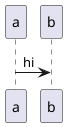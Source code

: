 {
  "sha1": "ecpx4blwsmd74f6sql9uv08j9momnah",
  "insertion": {
    "when": "2024-06-01T09:03:04.256Z",
    "user": "plantuml@gmail.com"
  }
}
@startuml
 
!definelong a(unlinked_handling)
participant a
participant b
participant c
 
unlinked_handling
a->b:hi
!enddefinelong
 
 
a(hide unlinked)
@enduml
